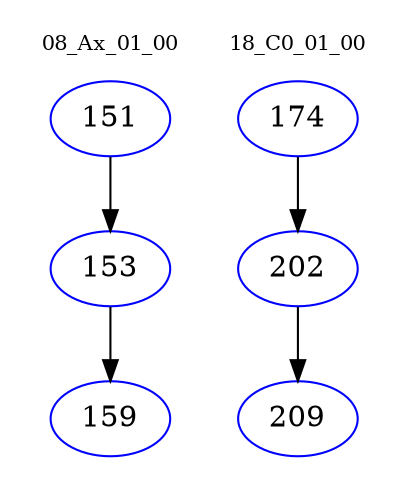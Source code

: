 digraph{
subgraph cluster_0 {
color = white
label = "08_Ax_01_00";
fontsize=10;
T0_151 [label="151", color="blue"]
T0_151 -> T0_153 [color="black"]
T0_153 [label="153", color="blue"]
T0_153 -> T0_159 [color="black"]
T0_159 [label="159", color="blue"]
}
subgraph cluster_1 {
color = white
label = "18_C0_01_00";
fontsize=10;
T1_174 [label="174", color="blue"]
T1_174 -> T1_202 [color="black"]
T1_202 [label="202", color="blue"]
T1_202 -> T1_209 [color="black"]
T1_209 [label="209", color="blue"]
}
}
